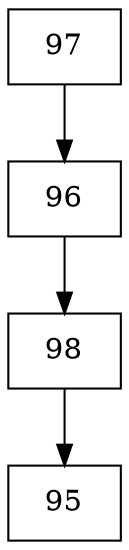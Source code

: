 digraph G {
  node [shape=record];
  node0 [label="{97}"];
  node0 -> node1;
  node1 [label="{96}"];
  node1 -> node2;
  node2 [label="{98}"];
  node2 -> node3;
  node3 [label="{95}"];
}
